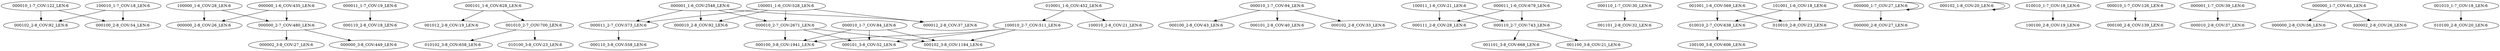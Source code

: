 digraph G {
    "000010_1-7_COV:122_LEN:6" -> "000102_2-8_COV:92_LEN:6";
    "000010_1-7_COV:122_LEN:6" -> "000100_2-8_COV:54_LEN:6";
    "100000_1-6_COV:28_LEN:6" -> "000000_2-8_COV:26_LEN:6";
    "100000_1-6_COV:28_LEN:6" -> "000000_2-7_COV:480_LEN:6";
    "000000_1-6_COV:435_LEN:6" -> "000000_2-8_COV:26_LEN:6";
    "000000_1-6_COV:435_LEN:6" -> "000000_2-7_COV:480_LEN:6";
    "000011_1-7_COV:19_LEN:6" -> "000110_2-8_COV:18_LEN:6";
    "000101_1-6_COV:628_LEN:6" -> "001012_2-8_COV:19_LEN:6";
    "000101_1-6_COV:628_LEN:6" -> "001010_2-7_COV:700_LEN:6";
    "100001_1-6_COV:528_LEN:6" -> "000012_2-8_COV:37_LEN:6";
    "100001_1-6_COV:528_LEN:6" -> "000011_2-7_COV:573_LEN:6";
    "100001_1-6_COV:528_LEN:6" -> "000010_2-7_COV:2671_LEN:6";
    "100001_1-6_COV:528_LEN:6" -> "000010_2-8_COV:92_LEN:6";
    "000010_1-7_COV:94_LEN:6" -> "000100_2-8_COV:43_LEN:6";
    "000010_1-7_COV:94_LEN:6" -> "000101_2-8_COV:40_LEN:6";
    "000010_1-7_COV:94_LEN:6" -> "000102_2-8_COV:33_LEN:6";
    "000010_1-7_COV:84_LEN:6" -> "000100_3-8_COV:1941_LEN:6";
    "000010_1-7_COV:84_LEN:6" -> "000101_3-8_COV:52_LEN:6";
    "000010_1-7_COV:84_LEN:6" -> "000102_3-8_COV:1184_LEN:6";
    "100011_1-6_COV:21_LEN:6" -> "000111_2-8_COV:28_LEN:6";
    "100011_1-6_COV:21_LEN:6" -> "000110_2-7_COV:743_LEN:6";
    "000001_1-6_COV:2548_LEN:6" -> "000012_2-8_COV:37_LEN:6";
    "000001_1-6_COV:2548_LEN:6" -> "000011_2-7_COV:573_LEN:6";
    "000001_1-6_COV:2548_LEN:6" -> "000010_2-7_COV:2671_LEN:6";
    "000001_1-6_COV:2548_LEN:6" -> "000010_2-8_COV:92_LEN:6";
    "010001_1-6_COV:452_LEN:6" -> "100010_2-8_COV:21_LEN:6";
    "010001_1-6_COV:452_LEN:6" -> "100010_2-7_COV:511_LEN:6";
    "000110_1-7_COV:30_LEN:6" -> "001101_2-8_COV:32_LEN:6";
    "001001_1-6_COV:569_LEN:6" -> "010010_2-7_COV:638_LEN:6";
    "001001_1-6_COV:569_LEN:6" -> "010010_2-8_COV:23_LEN:6";
    "000011_2-7_COV:573_LEN:6" -> "000110_3-8_COV:558_LEN:6";
    "000000_1-7_COV:27_LEN:6" -> "000000_1-7_COV:27_LEN:6";
    "000102_1-8_COV:20_LEN:6" -> "000102_1-8_COV:20_LEN:6";
    "000000_1-7_COV:27_LEN:6" -> "000000_2-8_COV:27_LEN:6";
    "000011_1-6_COV:679_LEN:6" -> "000111_2-8_COV:28_LEN:6";
    "000011_1-6_COV:679_LEN:6" -> "000110_2-7_COV:743_LEN:6";
    "101001_1-6_COV:18_LEN:6" -> "010010_2-7_COV:638_LEN:6";
    "101001_1-6_COV:18_LEN:6" -> "010010_2-8_COV:23_LEN:6";
    "010010_2-7_COV:638_LEN:6" -> "100100_3-8_COV:606_LEN:6";
    "000010_2-7_COV:2671_LEN:6" -> "000100_3-8_COV:1941_LEN:6";
    "000010_2-7_COV:2671_LEN:6" -> "000101_3-8_COV:52_LEN:6";
    "000010_2-7_COV:2671_LEN:6" -> "000102_3-8_COV:1184_LEN:6";
    "000000_2-7_COV:480_LEN:6" -> "000002_3-8_COV:27_LEN:6";
    "000000_2-7_COV:480_LEN:6" -> "000000_3-8_COV:449_LEN:6";
    "010010_1-7_COV:18_LEN:6" -> "100100_2-8_COV:19_LEN:6";
    "000010_1-7_COV:126_LEN:6" -> "000100_2-8_COV:139_LEN:6";
    "100010_1-7_COV:18_LEN:6" -> "000102_2-8_COV:92_LEN:6";
    "100010_1-7_COV:18_LEN:6" -> "000100_2-8_COV:54_LEN:6";
    "000001_1-7_COV:39_LEN:6" -> "000010_2-8_COV:37_LEN:6";
    "000110_2-7_COV:743_LEN:6" -> "001101_3-8_COV:668_LEN:6";
    "000110_2-7_COV:743_LEN:6" -> "001100_3-8_COV:21_LEN:6";
    "100010_2-7_COV:511_LEN:6" -> "000100_3-8_COV:1941_LEN:6";
    "100010_2-7_COV:511_LEN:6" -> "000101_3-8_COV:52_LEN:6";
    "100010_2-7_COV:511_LEN:6" -> "000102_3-8_COV:1184_LEN:6";
    "001010_2-7_COV:700_LEN:6" -> "010102_3-8_COV:658_LEN:6";
    "001010_2-7_COV:700_LEN:6" -> "010100_3-8_COV:23_LEN:6";
    "000000_1-7_COV:65_LEN:6" -> "000000_2-8_COV:56_LEN:6";
    "000000_1-7_COV:65_LEN:6" -> "000002_2-8_COV:26_LEN:6";
    "001010_1-7_COV:18_LEN:6" -> "010100_2-8_COV:20_LEN:6";
}
